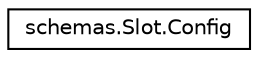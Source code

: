 digraph "Graphical Class Hierarchy"
{
 // LATEX_PDF_SIZE
  edge [fontname="Helvetica",fontsize="10",labelfontname="Helvetica",labelfontsize="10"];
  node [fontname="Helvetica",fontsize="10",shape=record];
  rankdir="LR";
  Node0 [label="schemas.Slot.Config",height=0.2,width=0.4,color="black", fillcolor="white", style="filled",URL="$classschemas_1_1Slot_1_1Config.html",tooltip=" "];
}
